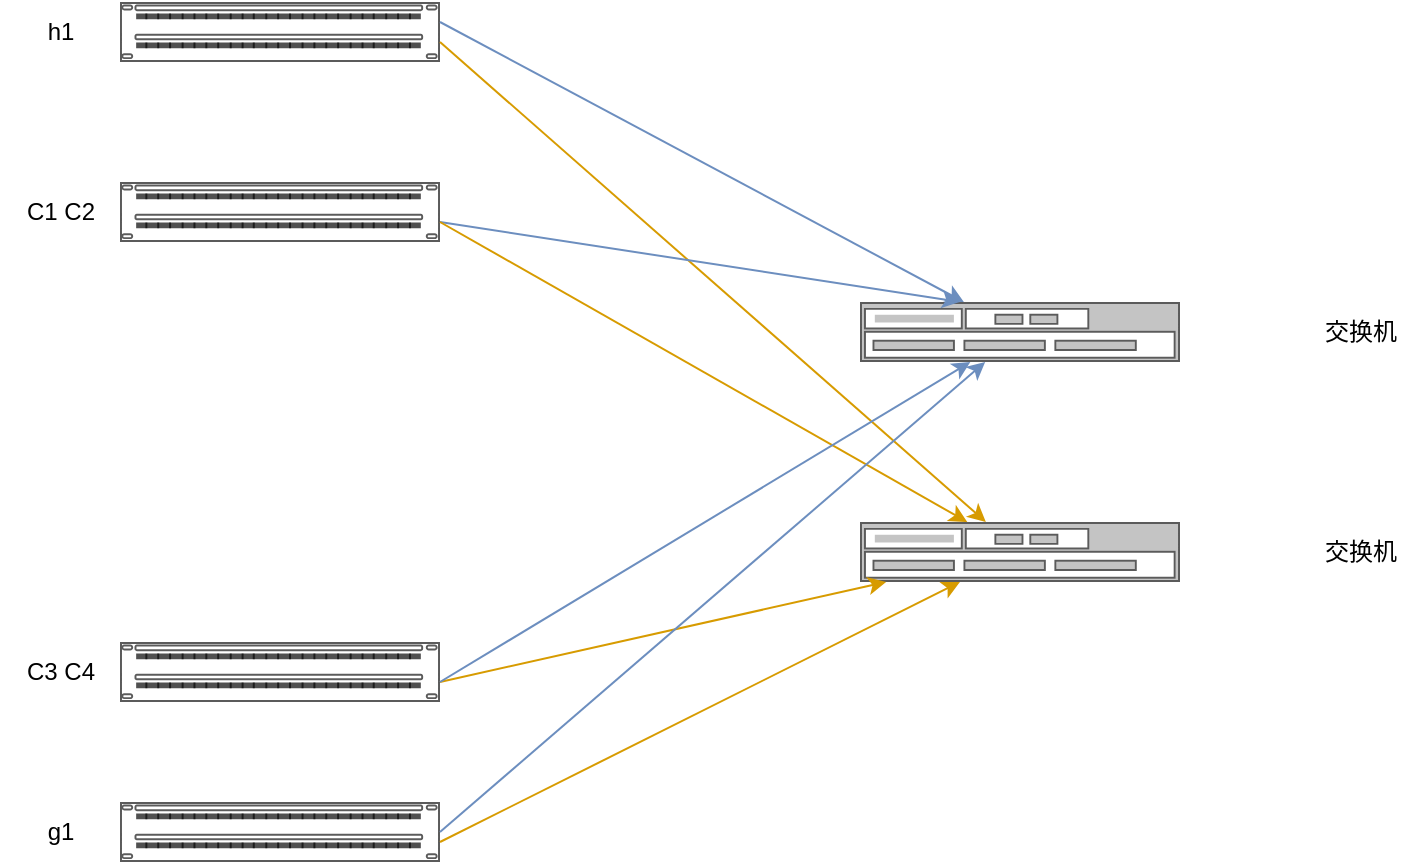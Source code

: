 <mxfile version="24.7.16">
  <diagram name="第 1 页" id="g_XBfhiJiGUzwfdS7HGS">
    <mxGraphModel dx="2074" dy="1179" grid="1" gridSize="10" guides="1" tooltips="1" connect="1" arrows="1" fold="1" page="1" pageScale="1" pageWidth="827" pageHeight="1169" math="0" shadow="0">
      <root>
        <mxCell id="0" />
        <mxCell id="1" parent="0" />
        <mxCell id="vuVn-yRCgMO-JtXDWpmh-1" value="" style="strokeColor=#666666;html=1;labelPosition=right;align=left;spacingLeft=15;shadow=0;dashed=0;outlineConnect=0;shape=mxgraph.rack.general.cat5e_enhanced_patch_panel_48_ports;" parent="1" vertex="1">
          <mxGeometry x="60" y="460" width="160" height="30" as="geometry" />
        </mxCell>
        <mxCell id="vuVn-yRCgMO-JtXDWpmh-2" value="" style="strokeColor=#666666;html=1;labelPosition=right;align=left;spacingLeft=15;shadow=0;dashed=0;outlineConnect=0;shape=mxgraph.rack.general.cat5e_enhanced_patch_panel_48_ports;" parent="1" vertex="1">
          <mxGeometry x="60" y="690" width="160" height="30" as="geometry" />
        </mxCell>
        <mxCell id="vuVn-yRCgMO-JtXDWpmh-3" value="" style="strokeColor=#666666;html=1;labelPosition=right;align=left;spacingLeft=15;shadow=0;dashed=0;outlineConnect=0;shape=mxgraph.rack.general.switches_1;" parent="1" vertex="1">
          <mxGeometry x="430" y="630" width="160" height="30" as="geometry" />
        </mxCell>
        <mxCell id="vuVn-yRCgMO-JtXDWpmh-4" value="" style="strokeColor=#666666;html=1;labelPosition=right;align=left;spacingLeft=15;shadow=0;dashed=0;outlineConnect=0;shape=mxgraph.rack.general.switches_1;" parent="1" vertex="1">
          <mxGeometry x="430" y="520" width="160" height="30" as="geometry" />
        </mxCell>
        <mxCell id="gV-V95zAZLqV-bJSymqJ-1" value="C1 C2" style="text;html=1;align=center;verticalAlign=middle;resizable=0;points=[];autosize=1;strokeColor=none;fillColor=none;" parent="1" vertex="1">
          <mxGeometry y="460" width="60" height="30" as="geometry" />
        </mxCell>
        <mxCell id="gV-V95zAZLqV-bJSymqJ-2" value="C3 C4" style="text;html=1;align=center;verticalAlign=middle;resizable=0;points=[];autosize=1;strokeColor=none;fillColor=none;" parent="1" vertex="1">
          <mxGeometry y="690" width="60" height="30" as="geometry" />
        </mxCell>
        <mxCell id="gV-V95zAZLqV-bJSymqJ-3" value="交换机" style="text;html=1;align=center;verticalAlign=middle;resizable=0;points=[];autosize=1;strokeColor=none;fillColor=none;" parent="1" vertex="1">
          <mxGeometry x="650" y="630" width="60" height="30" as="geometry" />
        </mxCell>
        <mxCell id="gV-V95zAZLqV-bJSymqJ-4" value="交换机" style="text;html=1;align=center;verticalAlign=middle;resizable=0;points=[];autosize=1;strokeColor=none;fillColor=none;" parent="1" vertex="1">
          <mxGeometry x="650" y="520" width="60" height="30" as="geometry" />
        </mxCell>
        <mxCell id="gV-V95zAZLqV-bJSymqJ-5" value="g1" style="text;html=1;align=center;verticalAlign=middle;resizable=0;points=[];autosize=1;strokeColor=none;fillColor=none;" parent="1" vertex="1">
          <mxGeometry x="10" y="770" width="40" height="30" as="geometry" />
        </mxCell>
        <mxCell id="RpOVZUcb5zOpE5PPoT6t-1" value="" style="strokeColor=#666666;html=1;labelPosition=right;align=left;spacingLeft=15;shadow=0;dashed=0;outlineConnect=0;shape=mxgraph.rack.general.cat5e_enhanced_patch_panel_48_ports;" vertex="1" parent="1">
          <mxGeometry x="60" y="370" width="160" height="30" as="geometry" />
        </mxCell>
        <mxCell id="RpOVZUcb5zOpE5PPoT6t-2" value="" style="strokeColor=#666666;html=1;labelPosition=right;align=left;spacingLeft=15;shadow=0;dashed=0;outlineConnect=0;shape=mxgraph.rack.general.cat5e_enhanced_patch_panel_48_ports;" vertex="1" parent="1">
          <mxGeometry x="60" y="770" width="160" height="30" as="geometry" />
        </mxCell>
        <mxCell id="RpOVZUcb5zOpE5PPoT6t-3" value="h1" style="text;html=1;align=center;verticalAlign=middle;resizable=0;points=[];autosize=1;strokeColor=none;fillColor=none;" vertex="1" parent="1">
          <mxGeometry x="10" y="370" width="40" height="30" as="geometry" />
        </mxCell>
        <mxCell id="RpOVZUcb5zOpE5PPoT6t-4" value="" style="endArrow=classic;html=1;rounded=0;fillColor=#dae8fc;strokeColor=#6c8ebf;" edge="1" parent="1" target="vuVn-yRCgMO-JtXDWpmh-4">
          <mxGeometry width="50" height="50" relative="1" as="geometry">
            <mxPoint x="220" y="380" as="sourcePoint" />
            <mxPoint x="270" y="330" as="targetPoint" />
          </mxGeometry>
        </mxCell>
        <mxCell id="RpOVZUcb5zOpE5PPoT6t-5" value="" style="endArrow=classic;html=1;rounded=0;fillColor=#ffe6cc;strokeColor=#d79b00;" edge="1" parent="1" target="vuVn-yRCgMO-JtXDWpmh-3">
          <mxGeometry width="50" height="50" relative="1" as="geometry">
            <mxPoint x="220" y="390" as="sourcePoint" />
            <mxPoint x="270" y="340" as="targetPoint" />
          </mxGeometry>
        </mxCell>
        <mxCell id="RpOVZUcb5zOpE5PPoT6t-6" value="" style="endArrow=classic;html=1;rounded=0;fillColor=#dae8fc;strokeColor=#6c8ebf;" edge="1" parent="1">
          <mxGeometry width="50" height="50" relative="1" as="geometry">
            <mxPoint x="220.002" y="480" as="sourcePoint" />
            <mxPoint x="480" y="520" as="targetPoint" />
          </mxGeometry>
        </mxCell>
        <mxCell id="RpOVZUcb5zOpE5PPoT6t-7" value="" style="endArrow=classic;html=1;rounded=0;fillColor=#ffe6cc;strokeColor=#d79b00;" edge="1" parent="1" target="vuVn-yRCgMO-JtXDWpmh-3">
          <mxGeometry width="50" height="50" relative="1" as="geometry">
            <mxPoint x="220" y="480" as="sourcePoint" />
            <mxPoint x="493" y="720" as="targetPoint" />
          </mxGeometry>
        </mxCell>
        <mxCell id="RpOVZUcb5zOpE5PPoT6t-8" value="" style="endArrow=classic;html=1;rounded=0;fillColor=#ffe6cc;strokeColor=#d79b00;" edge="1" parent="1" target="vuVn-yRCgMO-JtXDWpmh-3">
          <mxGeometry width="50" height="50" relative="1" as="geometry">
            <mxPoint x="220" y="710" as="sourcePoint" />
            <mxPoint x="484" y="860" as="targetPoint" />
          </mxGeometry>
        </mxCell>
        <mxCell id="RpOVZUcb5zOpE5PPoT6t-9" value="" style="endArrow=classic;html=1;rounded=0;fillColor=#dae8fc;strokeColor=#6c8ebf;" edge="1" parent="1" target="vuVn-yRCgMO-JtXDWpmh-4">
          <mxGeometry width="50" height="50" relative="1" as="geometry">
            <mxPoint x="220" y="710" as="sourcePoint" />
            <mxPoint x="482" y="850" as="targetPoint" />
          </mxGeometry>
        </mxCell>
        <mxCell id="RpOVZUcb5zOpE5PPoT6t-10" value="" style="endArrow=classic;html=1;rounded=0;fillColor=#dae8fc;strokeColor=#6c8ebf;" edge="1" parent="1" target="vuVn-yRCgMO-JtXDWpmh-4">
          <mxGeometry width="50" height="50" relative="1" as="geometry">
            <mxPoint x="220" y="785" as="sourcePoint" />
            <mxPoint x="485" y="625" as="targetPoint" />
          </mxGeometry>
        </mxCell>
        <mxCell id="RpOVZUcb5zOpE5PPoT6t-11" value="" style="endArrow=classic;html=1;rounded=0;fillColor=#ffe6cc;strokeColor=#d79b00;" edge="1" parent="1" target="vuVn-yRCgMO-JtXDWpmh-3">
          <mxGeometry width="50" height="50" relative="1" as="geometry">
            <mxPoint x="220" y="790" as="sourcePoint" />
            <mxPoint x="443" y="740" as="targetPoint" />
          </mxGeometry>
        </mxCell>
      </root>
    </mxGraphModel>
  </diagram>
</mxfile>
